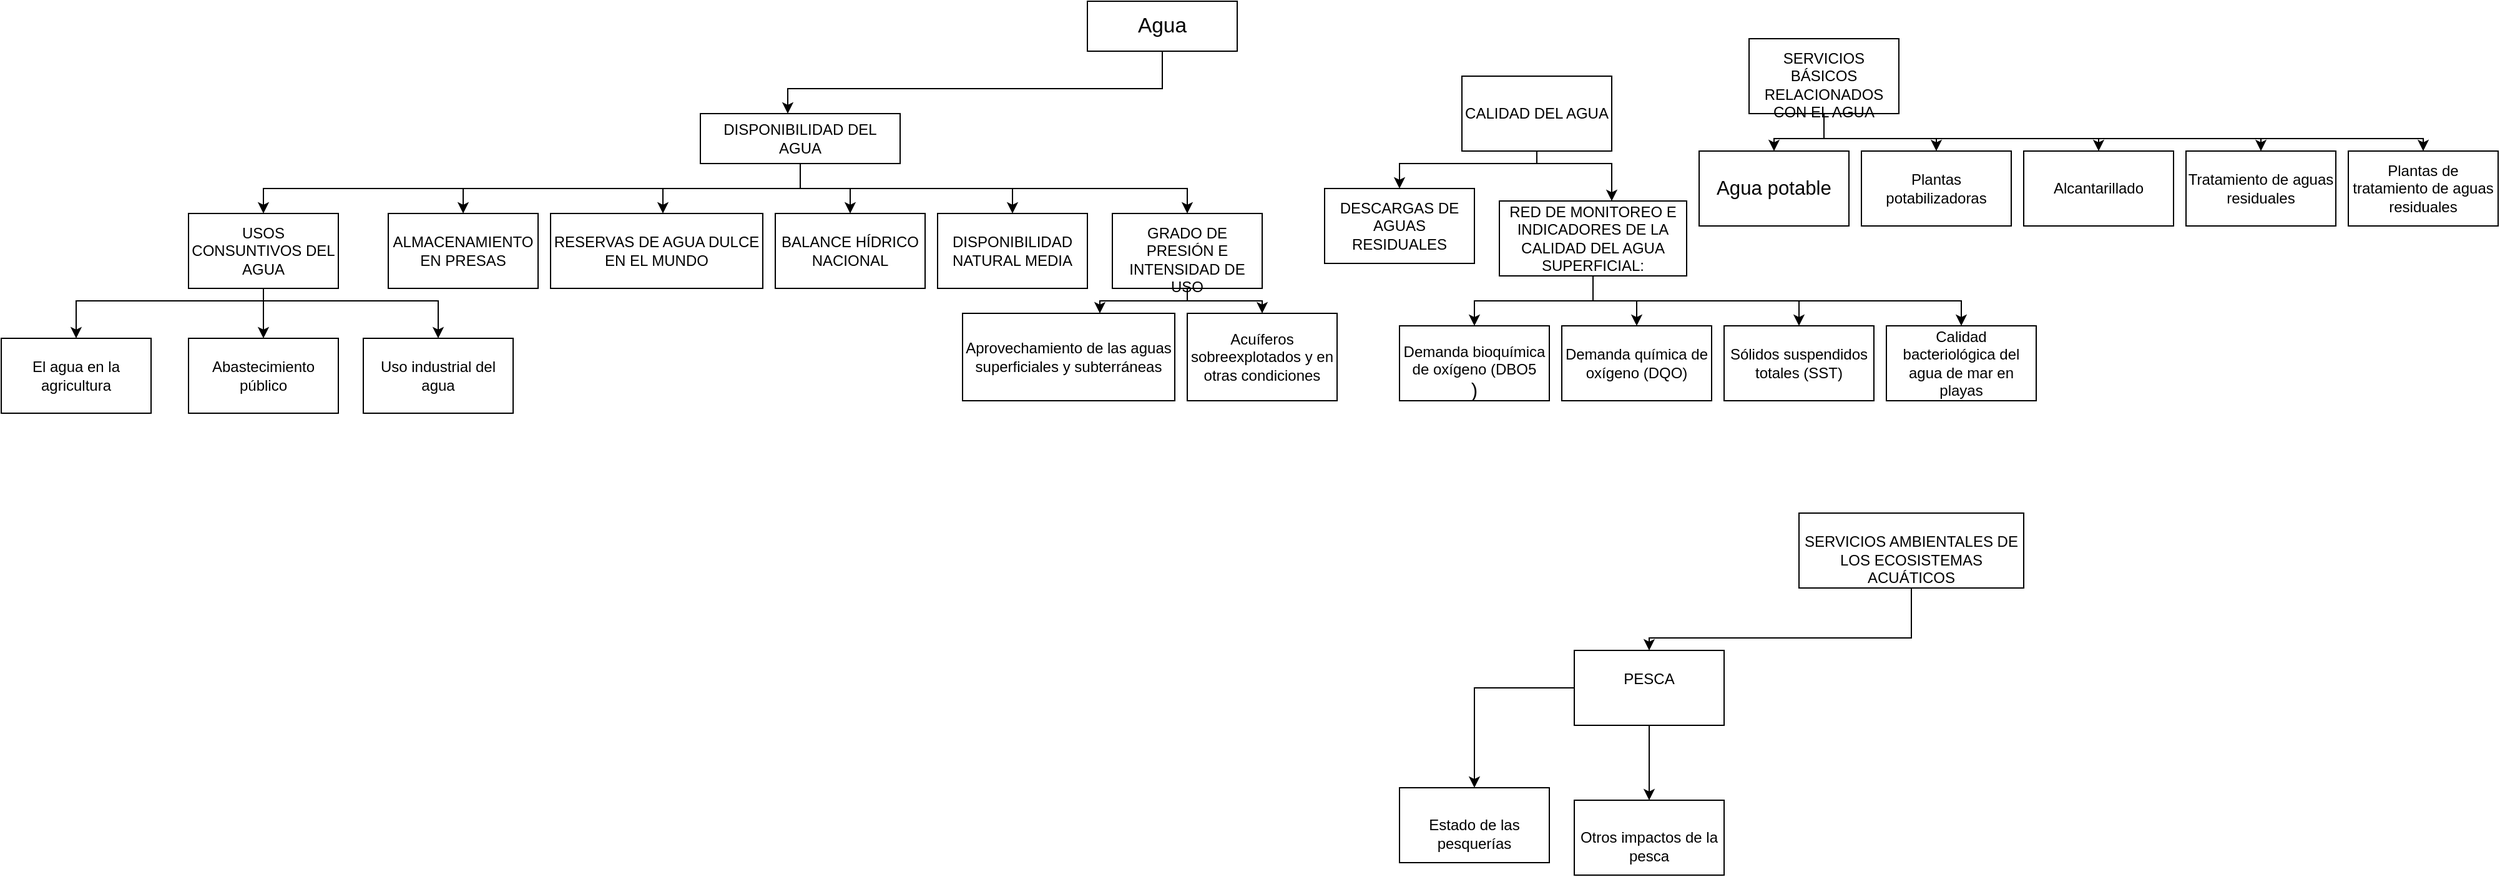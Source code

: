 <mxfile version="20.6.0" type="github">
  <diagram id="WJlBOxFyXvVvGmPsFCdD" name="Página-1">
    <mxGraphModel dx="2142" dy="1361" grid="1" gridSize="10" guides="1" tooltips="1" connect="1" arrows="1" fold="1" page="1" pageScale="1" pageWidth="1169" pageHeight="827" math="0" shadow="0">
      <root>
        <mxCell id="0" />
        <mxCell id="1" parent="0" />
        <mxCell id="-5bi2ouAyOfmzd2SsLai-4" value="" style="edgeStyle=orthogonalEdgeStyle;rounded=0;orthogonalLoop=1;jettySize=auto;html=1;" edge="1" parent="1" source="-5bi2ouAyOfmzd2SsLai-1" target="-5bi2ouAyOfmzd2SsLai-3">
          <mxGeometry relative="1" as="geometry">
            <Array as="points">
              <mxPoint x="420" y="50" />
              <mxPoint x="120" y="50" />
            </Array>
          </mxGeometry>
        </mxCell>
        <mxCell id="-5bi2ouAyOfmzd2SsLai-1" value="&lt;span id=&quot;page43R_mcid0&quot; class=&quot;markedContent&quot;&gt;&lt;span dir=&quot;ltr&quot; role=&quot;presentation&quot; style=&quot;left: 112.821px; top: 354.791px; font-size: 16.758px; font-family: sans-serif; transform: scaleX(0.831);&quot;&gt;Agua&lt;/span&gt;&lt;/span&gt;" style="rounded=0;whiteSpace=wrap;html=1;" vertex="1" parent="1">
          <mxGeometry x="360" y="-20" width="120" height="40" as="geometry" />
        </mxCell>
        <mxCell id="-5bi2ouAyOfmzd2SsLai-7" value="" style="edgeStyle=orthogonalEdgeStyle;rounded=0;orthogonalLoop=1;jettySize=auto;html=1;" edge="1" parent="1" source="-5bi2ouAyOfmzd2SsLai-3" target="-5bi2ouAyOfmzd2SsLai-6">
          <mxGeometry relative="1" as="geometry">
            <Array as="points">
              <mxPoint x="130" y="130" />
              <mxPoint x="20" y="130" />
            </Array>
          </mxGeometry>
        </mxCell>
        <mxCell id="-5bi2ouAyOfmzd2SsLai-15" value="" style="edgeStyle=orthogonalEdgeStyle;rounded=0;orthogonalLoop=1;jettySize=auto;html=1;fontSize=12;" edge="1" parent="1" source="-5bi2ouAyOfmzd2SsLai-3" target="-5bi2ouAyOfmzd2SsLai-9">
          <mxGeometry relative="1" as="geometry" />
        </mxCell>
        <mxCell id="-5bi2ouAyOfmzd2SsLai-17" style="edgeStyle=orthogonalEdgeStyle;rounded=0;orthogonalLoop=1;jettySize=auto;html=1;entryX=0.5;entryY=0;entryDx=0;entryDy=0;fontSize=12;" edge="1" parent="1" source="-5bi2ouAyOfmzd2SsLai-3" target="-5bi2ouAyOfmzd2SsLai-16">
          <mxGeometry relative="1" as="geometry">
            <Array as="points">
              <mxPoint x="130" y="130" />
              <mxPoint x="300" y="130" />
            </Array>
          </mxGeometry>
        </mxCell>
        <mxCell id="-5bi2ouAyOfmzd2SsLai-18" style="edgeStyle=orthogonalEdgeStyle;rounded=0;orthogonalLoop=1;jettySize=auto;html=1;fontSize=12;" edge="1" parent="1" source="-5bi2ouAyOfmzd2SsLai-3" target="-5bi2ouAyOfmzd2SsLai-19">
          <mxGeometry relative="1" as="geometry">
            <mxPoint x="-220" y="140" as="targetPoint" />
            <Array as="points">
              <mxPoint x="130" y="130" />
              <mxPoint x="-140" y="130" />
            </Array>
          </mxGeometry>
        </mxCell>
        <mxCell id="-5bi2ouAyOfmzd2SsLai-28" style="edgeStyle=orthogonalEdgeStyle;rounded=0;orthogonalLoop=1;jettySize=auto;html=1;fontSize=12;" edge="1" parent="1" source="-5bi2ouAyOfmzd2SsLai-3" target="-5bi2ouAyOfmzd2SsLai-29">
          <mxGeometry relative="1" as="geometry">
            <mxPoint x="460" y="140" as="targetPoint" />
            <Array as="points">
              <mxPoint x="130" y="130" />
              <mxPoint x="440" y="130" />
            </Array>
          </mxGeometry>
        </mxCell>
        <mxCell id="-5bi2ouAyOfmzd2SsLai-36" style="edgeStyle=orthogonalEdgeStyle;rounded=0;orthogonalLoop=1;jettySize=auto;html=1;fontSize=12;" edge="1" parent="1" source="-5bi2ouAyOfmzd2SsLai-3" target="-5bi2ouAyOfmzd2SsLai-20">
          <mxGeometry relative="1" as="geometry">
            <Array as="points">
              <mxPoint x="130" y="130" />
              <mxPoint x="-300" y="130" />
            </Array>
          </mxGeometry>
        </mxCell>
        <mxCell id="-5bi2ouAyOfmzd2SsLai-3" value="&lt;font style=&quot;font-size: 12px;&quot;&gt;&lt;span id=&quot;page43R_mcid0&quot; class=&quot;markedContent&quot;&gt;&lt;span dir=&quot;ltr&quot; role=&quot;presentation&quot; style=&quot;left: 186.709px; top: 627.881px; font-family: sans-serif; transform: scaleX(0.978);&quot;&gt;DISPONIBILIDAD DEL AGUA&lt;/span&gt;&lt;/span&gt;&lt;/font&gt;" style="rounded=0;whiteSpace=wrap;html=1;" vertex="1" parent="1">
          <mxGeometry x="50" y="70" width="160" height="40" as="geometry" />
        </mxCell>
        <mxCell id="-5bi2ouAyOfmzd2SsLai-6" value="&lt;font style=&quot;font-size: 12px;&quot;&gt;&lt;span id=&quot;page43R_mcid0&quot; class=&quot;markedContent&quot;&gt;&lt;span dir=&quot;ltr&quot; role=&quot;presentation&quot; style=&quot;left: 211.275px; top: 650.242px; font-family: sans-serif; transform: scaleX(0.954);&quot;&gt;RESERVAS DE AGUA DULCE EN EL MUNDO&lt;/span&gt;&lt;/span&gt;&lt;/font&gt;" style="whiteSpace=wrap;html=1;rounded=0;" vertex="1" parent="1">
          <mxGeometry x="-70" y="150" width="170" height="60" as="geometry" />
        </mxCell>
        <mxCell id="-5bi2ouAyOfmzd2SsLai-9" value="&lt;font style=&quot;font-size: 12px;&quot;&gt;&lt;br&gt;&lt;span id=&quot;page43R_mcid0&quot; class=&quot;markedContent&quot;&gt;&lt;span dir=&quot;ltr&quot; role=&quot;presentation&quot; style=&quot;left: 211.275px; top: 672.602px; font-family: sans-serif; transform: scaleX(0.975);&quot;&gt;BALANCE HÍDRICO NACIONAL&lt;/span&gt;&lt;/span&gt;&lt;br&gt;&lt;br&gt;&lt;/font&gt;" style="whiteSpace=wrap;html=1;rounded=0;" vertex="1" parent="1">
          <mxGeometry x="110" y="150" width="120" height="60" as="geometry" />
        </mxCell>
        <mxCell id="-5bi2ouAyOfmzd2SsLai-19" value="&lt;font style=&quot;font-size: 12px;&quot;&gt;&lt;span id=&quot;page43R_mcid0&quot; class=&quot;markedContent&quot;&gt;&lt;span dir=&quot;ltr&quot; role=&quot;presentation&quot; style=&quot;left: 211.275px; top: 717.322px; font-family: sans-serif; transform: scaleX(1.006);&quot;&gt;ALMACENAMIENTO EN PRESAS&lt;/span&gt;&lt;/span&gt;&lt;/font&gt;" style="rounded=0;whiteSpace=wrap;html=1;fontSize=12;" vertex="1" parent="1">
          <mxGeometry x="-200" y="150" width="120" height="60" as="geometry" />
        </mxCell>
        <mxCell id="-5bi2ouAyOfmzd2SsLai-27" value="" style="group" vertex="1" connectable="0" parent="1">
          <mxGeometry x="-510" y="150" width="410" height="160" as="geometry" />
        </mxCell>
        <mxCell id="-5bi2ouAyOfmzd2SsLai-20" value="&lt;font style=&quot;font-size: 12px;&quot;&gt;&lt;span id=&quot;page43R_mcid0&quot; class=&quot;markedContent&quot;&gt;&lt;span dir=&quot;ltr&quot; role=&quot;presentation&quot; style=&quot;left: 211.275px; top: 739.682px; font-family: sans-serif; transform: scaleX(1.007);&quot;&gt;USOS CONSUNTIVOS DEL AGUA&lt;/span&gt;&lt;/span&gt;&lt;/font&gt;" style="rounded=0;whiteSpace=wrap;html=1;fontSize=12;" vertex="1" parent="-5bi2ouAyOfmzd2SsLai-27">
          <mxGeometry x="150" width="120" height="60" as="geometry" />
        </mxCell>
        <mxCell id="-5bi2ouAyOfmzd2SsLai-22" value="&lt;font style=&quot;font-size: 12px;&quot;&gt;&lt;span id=&quot;page43R_mcid0&quot; class=&quot;markedContent&quot;&gt;&lt;span dir=&quot;ltr&quot; role=&quot;presentation&quot; style=&quot;left: 235.842px; top: 763.37px; font-family: sans-serif; transform: scaleX(0.706);&quot;&gt;El agua en la agricultura&lt;/span&gt;&lt;/span&gt;&lt;/font&gt;" style="rounded=0;whiteSpace=wrap;html=1;fontSize=12;" vertex="1" parent="-5bi2ouAyOfmzd2SsLai-27">
          <mxGeometry y="100" width="120" height="60" as="geometry" />
        </mxCell>
        <mxCell id="-5bi2ouAyOfmzd2SsLai-21" style="edgeStyle=orthogonalEdgeStyle;rounded=0;orthogonalLoop=1;jettySize=auto;html=1;fontSize=12;" edge="1" parent="-5bi2ouAyOfmzd2SsLai-27" source="-5bi2ouAyOfmzd2SsLai-20" target="-5bi2ouAyOfmzd2SsLai-22">
          <mxGeometry relative="1" as="geometry">
            <mxPoint x="60" y="110" as="targetPoint" />
            <Array as="points">
              <mxPoint x="210" y="70" />
              <mxPoint x="60" y="70" />
            </Array>
          </mxGeometry>
        </mxCell>
        <mxCell id="-5bi2ouAyOfmzd2SsLai-23" value="&lt;font style=&quot;font-size: 12px;&quot;&gt;&lt;span id=&quot;page43R_mcid0&quot; class=&quot;markedContent&quot;&gt;&lt;span dir=&quot;ltr&quot; role=&quot;presentation&quot; style=&quot;left: 235.842px; top: 785.725px; font-family: sans-serif; transform: scaleX(0.797);&quot;&gt;Abastecimiento público&lt;/span&gt;&lt;/span&gt;&lt;/font&gt;" style="rounded=0;whiteSpace=wrap;html=1;fontSize=12;" vertex="1" parent="-5bi2ouAyOfmzd2SsLai-27">
          <mxGeometry x="150" y="100" width="120" height="60" as="geometry" />
        </mxCell>
        <mxCell id="-5bi2ouAyOfmzd2SsLai-24" value="" style="edgeStyle=orthogonalEdgeStyle;rounded=0;orthogonalLoop=1;jettySize=auto;html=1;fontSize=12;" edge="1" parent="-5bi2ouAyOfmzd2SsLai-27" source="-5bi2ouAyOfmzd2SsLai-20" target="-5bi2ouAyOfmzd2SsLai-23">
          <mxGeometry relative="1" as="geometry" />
        </mxCell>
        <mxCell id="-5bi2ouAyOfmzd2SsLai-25" value="&lt;font style=&quot;font-size: 12px;&quot;&gt;&lt;span id=&quot;page43R_mcid0&quot; class=&quot;markedContent&quot;&gt;&lt;span dir=&quot;ltr&quot; role=&quot;presentation&quot; style=&quot;left: 235.842px; top: 808.08px; font-family: sans-serif; transform: scaleX(0.735);&quot;&gt;Uso industrial del agua&lt;/span&gt;&lt;/span&gt;&lt;/font&gt;" style="rounded=0;whiteSpace=wrap;html=1;fontSize=12;" vertex="1" parent="-5bi2ouAyOfmzd2SsLai-27">
          <mxGeometry x="290" y="100" width="120" height="60" as="geometry" />
        </mxCell>
        <mxCell id="-5bi2ouAyOfmzd2SsLai-26" style="edgeStyle=orthogonalEdgeStyle;rounded=0;orthogonalLoop=1;jettySize=auto;html=1;fontSize=12;" edge="1" parent="-5bi2ouAyOfmzd2SsLai-27" source="-5bi2ouAyOfmzd2SsLai-20" target="-5bi2ouAyOfmzd2SsLai-25">
          <mxGeometry relative="1" as="geometry">
            <Array as="points">
              <mxPoint x="210" y="70" />
              <mxPoint x="350" y="70" />
            </Array>
          </mxGeometry>
        </mxCell>
        <mxCell id="-5bi2ouAyOfmzd2SsLai-41" style="edgeStyle=orthogonalEdgeStyle;rounded=0;orthogonalLoop=1;jettySize=auto;html=1;fontSize=12;" edge="1" parent="1" source="-5bi2ouAyOfmzd2SsLai-40" target="-5bi2ouAyOfmzd2SsLai-42">
          <mxGeometry relative="1" as="geometry">
            <mxPoint x="610" y="130" as="targetPoint" />
            <Array as="points">
              <mxPoint x="720" y="110" />
              <mxPoint x="610" y="110" />
            </Array>
          </mxGeometry>
        </mxCell>
        <mxCell id="-5bi2ouAyOfmzd2SsLai-44" value="" style="edgeStyle=orthogonalEdgeStyle;rounded=0;orthogonalLoop=1;jettySize=auto;html=1;fontSize=12;" edge="1" parent="1" source="-5bi2ouAyOfmzd2SsLai-40" target="-5bi2ouAyOfmzd2SsLai-43">
          <mxGeometry relative="1" as="geometry">
            <Array as="points">
              <mxPoint x="720" y="110" />
              <mxPoint x="780" y="110" />
            </Array>
          </mxGeometry>
        </mxCell>
        <mxCell id="-5bi2ouAyOfmzd2SsLai-40" value="&lt;font style=&quot;font-size: 12px;&quot;&gt;&lt;span id=&quot;page43R_mcid0&quot; class=&quot;markedContent&quot;&gt;&lt;span dir=&quot;ltr&quot; role=&quot;presentation&quot; style=&quot;left: 186.709px; top: 918.562px; font-family: sans-serif; transform: scaleX(1.031);&quot;&gt;CALIDAD DEL AGUA&lt;/span&gt;&lt;/span&gt;&lt;/font&gt;" style="rounded=0;whiteSpace=wrap;html=1;fontSize=12;" vertex="1" parent="1">
          <mxGeometry x="660" y="40" width="120" height="60" as="geometry" />
        </mxCell>
        <mxCell id="-5bi2ouAyOfmzd2SsLai-46" value="" style="edgeStyle=orthogonalEdgeStyle;rounded=0;orthogonalLoop=1;jettySize=auto;html=1;fontSize=12;" edge="1" parent="1" source="-5bi2ouAyOfmzd2SsLai-43" target="-5bi2ouAyOfmzd2SsLai-45">
          <mxGeometry relative="1" as="geometry" />
        </mxCell>
        <mxCell id="-5bi2ouAyOfmzd2SsLai-49" style="edgeStyle=orthogonalEdgeStyle;rounded=0;orthogonalLoop=1;jettySize=auto;html=1;fontSize=12;" edge="1" parent="1" source="-5bi2ouAyOfmzd2SsLai-43" target="-5bi2ouAyOfmzd2SsLai-48">
          <mxGeometry relative="1" as="geometry" />
        </mxCell>
        <mxCell id="-5bi2ouAyOfmzd2SsLai-51" style="edgeStyle=orthogonalEdgeStyle;rounded=0;orthogonalLoop=1;jettySize=auto;html=1;entryX=0.5;entryY=0;entryDx=0;entryDy=0;fontSize=12;" edge="1" parent="1" source="-5bi2ouAyOfmzd2SsLai-43" target="-5bi2ouAyOfmzd2SsLai-50">
          <mxGeometry relative="1" as="geometry">
            <Array as="points">
              <mxPoint x="765" y="220" />
              <mxPoint x="930" y="220" />
            </Array>
          </mxGeometry>
        </mxCell>
        <mxCell id="-5bi2ouAyOfmzd2SsLai-53" style="edgeStyle=orthogonalEdgeStyle;rounded=0;orthogonalLoop=1;jettySize=auto;html=1;entryX=0.5;entryY=0;entryDx=0;entryDy=0;fontSize=12;" edge="1" parent="1" source="-5bi2ouAyOfmzd2SsLai-43" target="-5bi2ouAyOfmzd2SsLai-52">
          <mxGeometry relative="1" as="geometry">
            <Array as="points">
              <mxPoint x="765" y="220" />
              <mxPoint x="1060" y="220" />
            </Array>
          </mxGeometry>
        </mxCell>
        <mxCell id="-5bi2ouAyOfmzd2SsLai-43" value="&lt;font style=&quot;font-size: 12px;&quot;&gt;&lt;span id=&quot;page43R_mcid0&quot; class=&quot;markedContent&quot;&gt;&lt;span dir=&quot;ltr&quot; role=&quot;presentation&quot; style=&quot;left: 211.27px; top: 963.282px; font-family: sans-serif; transform: scaleX(0.908);&quot;&gt;RED DE MONITOREO E INDICADORES DE LA CALIDAD DEL AGUA SUPERFICIAL:&lt;/span&gt;&lt;/span&gt;&lt;/font&gt;" style="rounded=0;whiteSpace=wrap;html=1;fontSize=12;" vertex="1" parent="1">
          <mxGeometry x="690" y="140" width="150" height="60" as="geometry" />
        </mxCell>
        <mxCell id="-5bi2ouAyOfmzd2SsLai-37" style="edgeStyle=orthogonalEdgeStyle;rounded=0;orthogonalLoop=1;jettySize=auto;html=1;entryX=0.5;entryY=0;entryDx=0;entryDy=0;fontSize=12;" edge="1" parent="1" source="-5bi2ouAyOfmzd2SsLai-29" target="-5bi2ouAyOfmzd2SsLai-34">
          <mxGeometry relative="1" as="geometry">
            <Array as="points">
              <mxPoint x="440" y="220" />
              <mxPoint x="500" y="220" />
            </Array>
          </mxGeometry>
        </mxCell>
        <mxCell id="-5bi2ouAyOfmzd2SsLai-39" style="edgeStyle=orthogonalEdgeStyle;rounded=0;orthogonalLoop=1;jettySize=auto;html=1;entryX=0.647;entryY=0;entryDx=0;entryDy=0;entryPerimeter=0;fontSize=12;" edge="1" parent="1" source="-5bi2ouAyOfmzd2SsLai-29" target="-5bi2ouAyOfmzd2SsLai-31">
          <mxGeometry relative="1" as="geometry">
            <Array as="points">
              <mxPoint x="440" y="220" />
              <mxPoint x="370" y="220" />
            </Array>
          </mxGeometry>
        </mxCell>
        <mxCell id="-5bi2ouAyOfmzd2SsLai-29" value="&lt;br&gt;&lt;font style=&quot;font-size: 12px;&quot;&gt;&lt;span id=&quot;page43R_mcid0&quot; class=&quot;markedContent&quot;&gt;&lt;span dir=&quot;ltr&quot; role=&quot;presentation&quot; style=&quot;left: 211.275px; top: 829.122px; font-family: sans-serif; transform: scaleX(0.93);&quot;&gt;GRADO DE PRESIÓN E INTENSIDAD DE USO&lt;/span&gt;&lt;/span&gt;&lt;/font&gt;&lt;br&gt;" style="rounded=0;whiteSpace=wrap;html=1;fontSize=12;" vertex="1" parent="1">
          <mxGeometry x="380" y="150" width="120" height="60" as="geometry" />
        </mxCell>
        <mxCell id="-5bi2ouAyOfmzd2SsLai-31" value="&lt;font style=&quot;font-size: 12px;&quot;&gt;&lt;span id=&quot;page43R_mcid0&quot; class=&quot;markedContent&quot;&gt;&lt;span dir=&quot;ltr&quot; role=&quot;presentation&quot; style=&quot;left: 235.842px; top: 852.81px; font-family: sans-serif; transform: scaleX(0.771);&quot;&gt;Aprovechamiento de las aguas superficiales y subterráneas&lt;/span&gt;&lt;/span&gt;&lt;/font&gt;" style="rounded=0;whiteSpace=wrap;html=1;fontSize=12;" vertex="1" parent="1">
          <mxGeometry x="260" y="230" width="170" height="70" as="geometry" />
        </mxCell>
        <mxCell id="-5bi2ouAyOfmzd2SsLai-34" value="&lt;font style=&quot;font-size: 12px;&quot;&gt;&lt;span id=&quot;page43R_mcid0&quot; class=&quot;markedContent&quot;&gt;&lt;span dir=&quot;ltr&quot; role=&quot;presentation&quot; style=&quot;left: 235.842px; top: 875.165px; font-family: sans-serif; transform: scaleX(0.771);&quot;&gt;Acuíferos sobreexplotados y en otras condiciones&lt;/span&gt;&lt;/span&gt;&lt;/font&gt;" style="rounded=0;whiteSpace=wrap;html=1;fontSize=12;" vertex="1" parent="1">
          <mxGeometry x="440" y="230" width="120" height="70" as="geometry" />
        </mxCell>
        <mxCell id="-5bi2ouAyOfmzd2SsLai-16" value="&lt;font style=&quot;font-size: 12px;&quot;&gt;&lt;span id=&quot;page43R_mcid0&quot; class=&quot;markedContent&quot;&gt;&lt;span dir=&quot;ltr&quot; role=&quot;presentation&quot; style=&quot;left: 211.275px; top: 694.962px; font-family: sans-serif; transform: scaleX(0.932);&quot;&gt;DISPONIBILIDAD NATURAL MEDIA&lt;/span&gt;&lt;/span&gt;&lt;/font&gt;" style="rounded=0;whiteSpace=wrap;html=1;fontSize=12;" vertex="1" parent="1">
          <mxGeometry x="240" y="150" width="120" height="60" as="geometry" />
        </mxCell>
        <mxCell id="-5bi2ouAyOfmzd2SsLai-42" value="&lt;font style=&quot;font-size: 12px;&quot;&gt;&lt;span id=&quot;page43R_mcid0&quot; class=&quot;markedContent&quot;&gt;&lt;span dir=&quot;ltr&quot; role=&quot;presentation&quot; style=&quot;left: 211.27px; top: 940.922px; font-family: sans-serif; transform: scaleX(0.962);&quot;&gt;DESCARGAS DE AGUAS RESIDUALES&lt;/span&gt;&lt;/span&gt;&lt;/font&gt;" style="rounded=0;whiteSpace=wrap;html=1;fontSize=12;" vertex="1" parent="1">
          <mxGeometry x="550" y="130" width="120" height="60" as="geometry" />
        </mxCell>
        <mxCell id="-5bi2ouAyOfmzd2SsLai-45" value="&lt;br&gt;&lt;span id=&quot;page43R_mcid0&quot; class=&quot;markedContent&quot;&gt;&lt;font style=&quot;font-size: 12px;&quot;&gt;&lt;span dir=&quot;ltr&quot; role=&quot;presentation&quot; style=&quot;left: 235.842px; top: 1009.33px; font-family: sans-serif; transform: scaleX(0.853);&quot;&gt;Demanda bioquímica de oxígeno (DBO&lt;/span&gt;&lt;span dir=&quot;ltr&quot; role=&quot;presentation&quot; style=&quot;left: 508.339px; top: 1019.51px; font-family: sans-serif;&quot;&gt;5&lt;/span&gt;&lt;/font&gt;&lt;br role=&quot;presentation&quot;&gt;&lt;span dir=&quot;ltr&quot; role=&quot;presentation&quot; style=&quot;left: 514.251px; top: 1009.33px; font-size: 15.6px; font-family: sans-serif;&quot;&gt;)&lt;/span&gt;&lt;/span&gt;&lt;br&gt;" style="whiteSpace=wrap;html=1;rounded=0;" vertex="1" parent="1">
          <mxGeometry x="610" y="240" width="120" height="60" as="geometry" />
        </mxCell>
        <mxCell id="-5bi2ouAyOfmzd2SsLai-48" value="&lt;font style=&quot;font-size: 12px;&quot;&gt;&lt;span id=&quot;page43R_mcid0&quot; class=&quot;markedContent&quot;&gt;&lt;span dir=&quot;ltr&quot; role=&quot;presentation&quot; style=&quot;left: 235.853px; top: 1031.69px; font-family: sans-serif; transform: scaleX(0.869);&quot;&gt;Demanda química de oxígeno (DQO)&lt;/span&gt;&lt;/span&gt;&lt;/font&gt;" style="rounded=0;whiteSpace=wrap;html=1;fontSize=12;" vertex="1" parent="1">
          <mxGeometry x="740" y="240" width="120" height="60" as="geometry" />
        </mxCell>
        <mxCell id="-5bi2ouAyOfmzd2SsLai-50" value="&lt;font style=&quot;font-size: 12px;&quot;&gt;&lt;span id=&quot;page43R_mcid0&quot; class=&quot;markedContent&quot;&gt;&lt;span dir=&quot;ltr&quot; role=&quot;presentation&quot; style=&quot;left: 235.853px; top: 1054.04px; font-family: sans-serif; transform: scaleX(0.77);&quot;&gt;Sólidos suspendidos totales (SST)&lt;/span&gt;&lt;/span&gt;&lt;/font&gt;" style="rounded=0;whiteSpace=wrap;html=1;fontSize=12;" vertex="1" parent="1">
          <mxGeometry x="870" y="240" width="120" height="60" as="geometry" />
        </mxCell>
        <mxCell id="-5bi2ouAyOfmzd2SsLai-52" value="&lt;font style=&quot;font-size: 12px;&quot;&gt;&lt;span id=&quot;page43R_mcid0&quot; class=&quot;markedContent&quot;&gt;&lt;span dir=&quot;ltr&quot; role=&quot;presentation&quot; style=&quot;left: 235.853px; top: 1076.39px; font-family: sans-serif; transform: scaleX(0.754);&quot;&gt;Calidad bacteriológica del agua de mar en playas&lt;/span&gt;&lt;/span&gt;&lt;/font&gt;" style="rounded=0;whiteSpace=wrap;html=1;fontSize=12;" vertex="1" parent="1">
          <mxGeometry x="1000" y="240" width="120" height="60" as="geometry" />
        </mxCell>
        <mxCell id="-5bi2ouAyOfmzd2SsLai-56" value="" style="edgeStyle=orthogonalEdgeStyle;rounded=0;orthogonalLoop=1;jettySize=auto;html=1;fontSize=12;" edge="1" parent="1" source="-5bi2ouAyOfmzd2SsLai-54" target="-5bi2ouAyOfmzd2SsLai-55">
          <mxGeometry relative="1" as="geometry" />
        </mxCell>
        <mxCell id="-5bi2ouAyOfmzd2SsLai-62" style="edgeStyle=orthogonalEdgeStyle;rounded=0;orthogonalLoop=1;jettySize=auto;html=1;entryX=0.5;entryY=0;entryDx=0;entryDy=0;fontSize=12;" edge="1" parent="1" source="-5bi2ouAyOfmzd2SsLai-54" target="-5bi2ouAyOfmzd2SsLai-61">
          <mxGeometry relative="1" as="geometry">
            <Array as="points">
              <mxPoint x="950" y="90" />
              <mxPoint x="1430" y="90" />
            </Array>
          </mxGeometry>
        </mxCell>
        <mxCell id="-5bi2ouAyOfmzd2SsLai-63" style="edgeStyle=orthogonalEdgeStyle;rounded=0;orthogonalLoop=1;jettySize=auto;html=1;fontSize=12;" edge="1" parent="1" source="-5bi2ouAyOfmzd2SsLai-54" target="-5bi2ouAyOfmzd2SsLai-60">
          <mxGeometry relative="1" as="geometry">
            <Array as="points">
              <mxPoint x="950" y="90" />
              <mxPoint x="1300" y="90" />
            </Array>
          </mxGeometry>
        </mxCell>
        <mxCell id="-5bi2ouAyOfmzd2SsLai-64" style="edgeStyle=orthogonalEdgeStyle;rounded=0;orthogonalLoop=1;jettySize=auto;html=1;fontSize=12;" edge="1" parent="1" source="-5bi2ouAyOfmzd2SsLai-54" target="-5bi2ouAyOfmzd2SsLai-59">
          <mxGeometry relative="1" as="geometry">
            <Array as="points">
              <mxPoint x="950" y="90" />
              <mxPoint x="1170" y="90" />
            </Array>
          </mxGeometry>
        </mxCell>
        <mxCell id="-5bi2ouAyOfmzd2SsLai-65" style="edgeStyle=orthogonalEdgeStyle;rounded=0;orthogonalLoop=1;jettySize=auto;html=1;entryX=0.5;entryY=0;entryDx=0;entryDy=0;fontSize=12;" edge="1" parent="1" source="-5bi2ouAyOfmzd2SsLai-54" target="-5bi2ouAyOfmzd2SsLai-58">
          <mxGeometry relative="1" as="geometry">
            <Array as="points">
              <mxPoint x="950" y="90" />
              <mxPoint x="1040" y="90" />
            </Array>
          </mxGeometry>
        </mxCell>
        <mxCell id="-5bi2ouAyOfmzd2SsLai-54" value="&lt;br&gt;&lt;font style=&quot;font-size: 12px;&quot;&gt;&lt;span id=&quot;page43R_mcid0&quot; class=&quot;markedContent&quot;&gt;&lt;span dir=&quot;ltr&quot; role=&quot;presentation&quot; style=&quot;left: 211.27px; top: 1097.44px; font-family: sans-serif; transform: scaleX(0.941);&quot;&gt;SERVICIOS BÁSICOS RELACIONADOS CON EL AGUA&lt;/span&gt;&lt;/span&gt;&lt;/font&gt;&lt;br&gt;" style="rounded=0;whiteSpace=wrap;html=1;fontSize=12;" vertex="1" parent="1">
          <mxGeometry x="890" y="10" width="120" height="60" as="geometry" />
        </mxCell>
        <mxCell id="-5bi2ouAyOfmzd2SsLai-55" value="&lt;span id=&quot;page43R_mcid0&quot; class=&quot;markedContent&quot;&gt;&lt;span dir=&quot;ltr&quot; role=&quot;presentation&quot; style=&quot;left: 235.842px; top: 1121.13px; font-size: 15.6px; font-family: sans-serif; transform: scaleX(0.835);&quot;&gt;Agua potable&lt;/span&gt;&lt;/span&gt;" style="rounded=0;whiteSpace=wrap;html=1;fontSize=12;" vertex="1" parent="1">
          <mxGeometry x="850" y="100" width="120" height="60" as="geometry" />
        </mxCell>
        <mxCell id="-5bi2ouAyOfmzd2SsLai-58" value="&lt;font style=&quot;font-size: 12px;&quot;&gt;&lt;span id=&quot;page43R_mcid0&quot; class=&quot;markedContent&quot;&gt;&lt;span dir=&quot;ltr&quot; role=&quot;presentation&quot; style=&quot;left: 235.842px; top: 1143.49px; font-family: sans-serif; transform: scaleX(0.75);&quot;&gt;Plantas potabilizadoras&lt;/span&gt;&lt;/span&gt;&lt;/font&gt;" style="rounded=0;whiteSpace=wrap;html=1;fontSize=12;" vertex="1" parent="1">
          <mxGeometry x="980" y="100" width="120" height="60" as="geometry" />
        </mxCell>
        <mxCell id="-5bi2ouAyOfmzd2SsLai-59" value="&lt;font style=&quot;font-size: 12px;&quot;&gt;&lt;span id=&quot;page43R_mcid0&quot; class=&quot;markedContent&quot;&gt;&lt;span dir=&quot;ltr&quot; role=&quot;presentation&quot; style=&quot;left: 235.842px; top: 1165.84px; font-family: sans-serif; transform: scaleX(0.729);&quot;&gt;Alcantarillado&lt;/span&gt;&lt;/span&gt;&lt;/font&gt;" style="rounded=0;whiteSpace=wrap;html=1;fontSize=12;" vertex="1" parent="1">
          <mxGeometry x="1110" y="100" width="120" height="60" as="geometry" />
        </mxCell>
        <mxCell id="-5bi2ouAyOfmzd2SsLai-60" value="&lt;font style=&quot;font-size: 12px;&quot;&gt;&lt;span id=&quot;page43R_mcid0&quot; class=&quot;markedContent&quot;&gt;&lt;span dir=&quot;ltr&quot; role=&quot;presentation&quot; style=&quot;left: 235.842px; top: 1188.19px; font-family: sans-serif; transform: scaleX(0.785);&quot;&gt;Tratamiento de aguas residuales&lt;/span&gt;&lt;/span&gt;&lt;/font&gt;" style="rounded=0;whiteSpace=wrap;html=1;fontSize=12;" vertex="1" parent="1">
          <mxGeometry x="1240" y="100" width="120" height="60" as="geometry" />
        </mxCell>
        <mxCell id="-5bi2ouAyOfmzd2SsLai-61" value="&lt;font style=&quot;font-size: 12px;&quot;&gt;&lt;span id=&quot;page43R_mcid0&quot; class=&quot;markedContent&quot;&gt;&lt;span dir=&quot;ltr&quot; role=&quot;presentation&quot; style=&quot;left: 235.842px; top: 1210.55px; font-family: sans-serif; transform: scaleX(0.764);&quot;&gt;Plantas de tratamiento de aguas residuales&lt;/span&gt;&lt;/span&gt;&lt;/font&gt;" style="rounded=0;whiteSpace=wrap;html=1;fontSize=12;" vertex="1" parent="1">
          <mxGeometry x="1370" y="100" width="120" height="60" as="geometry" />
        </mxCell>
        <mxCell id="-5bi2ouAyOfmzd2SsLai-67" style="edgeStyle=orthogonalEdgeStyle;rounded=0;orthogonalLoop=1;jettySize=auto;html=1;fontSize=12;" edge="1" parent="1" source="-5bi2ouAyOfmzd2SsLai-66" target="-5bi2ouAyOfmzd2SsLai-68">
          <mxGeometry relative="1" as="geometry">
            <mxPoint x="810.0" y="530" as="targetPoint" />
            <Array as="points">
              <mxPoint x="1020" y="490" />
              <mxPoint x="810" y="490" />
            </Array>
          </mxGeometry>
        </mxCell>
        <mxCell id="-5bi2ouAyOfmzd2SsLai-66" value="&lt;br&gt;&lt;font style=&quot;font-size: 12px;&quot;&gt;&lt;span id=&quot;page45R_mcid0&quot; class=&quot;markedContent&quot;&gt;&lt;span dir=&quot;ltr&quot; role=&quot;presentation&quot; style=&quot;left: 284.976px; top: 122.892px; font-family: sans-serif; transform: scaleX(0.983);&quot;&gt;SERVICIOS AMBIENTALES DE LOS ECOSISTEMAS ACUÁTICOS&lt;/span&gt;&lt;/span&gt;&lt;/font&gt;&lt;br&gt;" style="rounded=0;whiteSpace=wrap;html=1;fontSize=12;" vertex="1" parent="1">
          <mxGeometry x="930" y="390" width="180" height="60" as="geometry" />
        </mxCell>
        <mxCell id="-5bi2ouAyOfmzd2SsLai-70" style="edgeStyle=orthogonalEdgeStyle;rounded=0;orthogonalLoop=1;jettySize=auto;html=1;fontSize=12;" edge="1" parent="1" source="-5bi2ouAyOfmzd2SsLai-68" target="-5bi2ouAyOfmzd2SsLai-71">
          <mxGeometry relative="1" as="geometry">
            <mxPoint x="690.0" y="590" as="targetPoint" />
          </mxGeometry>
        </mxCell>
        <mxCell id="-5bi2ouAyOfmzd2SsLai-72" style="edgeStyle=orthogonalEdgeStyle;rounded=0;orthogonalLoop=1;jettySize=auto;html=1;fontSize=12;" edge="1" parent="1" source="-5bi2ouAyOfmzd2SsLai-68" target="-5bi2ouAyOfmzd2SsLai-73">
          <mxGeometry relative="1" as="geometry">
            <mxPoint x="810.0" y="650" as="targetPoint" />
          </mxGeometry>
        </mxCell>
        <mxCell id="-5bi2ouAyOfmzd2SsLai-68" value="&lt;div&gt;&lt;font style=&quot;font-size: 12px;&quot;&gt;P&lt;span id=&quot;page45R_mcid0&quot; class=&quot;markedContent&quot;&gt;&lt;span dir=&quot;ltr&quot; role=&quot;presentation&quot; style=&quot;left: 309.543px; top: 144.039px; font-family: sans-serif; transform: scaleX(0.993);&quot;&gt;ESCA&lt;/span&gt;&lt;/span&gt;&lt;/font&gt;&lt;/div&gt;&lt;font style=&quot;font-size: 12px;&quot;&gt;&lt;br&gt;&lt;/font&gt;" style="rounded=0;whiteSpace=wrap;html=1;fontSize=12;" vertex="1" parent="1">
          <mxGeometry x="750.0" y="500" width="120" height="60" as="geometry" />
        </mxCell>
        <mxCell id="-5bi2ouAyOfmzd2SsLai-71" value="&lt;br&gt;&lt;font style=&quot;font-size: 12px;&quot;&gt;&lt;span id=&quot;page45R_mcid0&quot; class=&quot;markedContent&quot;&gt;&lt;span dir=&quot;ltr&quot; role=&quot;presentation&quot; style=&quot;left: 334.11px; top: 166.515px; font-family: sans-serif; transform: scaleX(0.761);&quot;&gt;Estado de las pesquerías&lt;/span&gt;&lt;/span&gt;&lt;/font&gt;&lt;br&gt;" style="rounded=0;whiteSpace=wrap;html=1;fontSize=12;" vertex="1" parent="1">
          <mxGeometry x="610.0" y="610" width="120" height="60" as="geometry" />
        </mxCell>
        <mxCell id="-5bi2ouAyOfmzd2SsLai-73" value="&lt;br&gt;&lt;font style=&quot;font-size: 12px;&quot;&gt;&lt;span id=&quot;page45R_mcid0&quot; class=&quot;markedContent&quot;&gt;&lt;span dir=&quot;ltr&quot; role=&quot;presentation&quot; style=&quot;left: 334.11px; top: 187.668px; font-family: sans-serif; transform: scaleX(0.783);&quot;&gt;Otros impactos de la pesca&lt;/span&gt;&lt;/span&gt;&lt;/font&gt;&lt;br&gt;" style="rounded=0;whiteSpace=wrap;html=1;fontSize=12;" vertex="1" parent="1">
          <mxGeometry x="750.0" y="620" width="120" height="60" as="geometry" />
        </mxCell>
      </root>
    </mxGraphModel>
  </diagram>
</mxfile>
